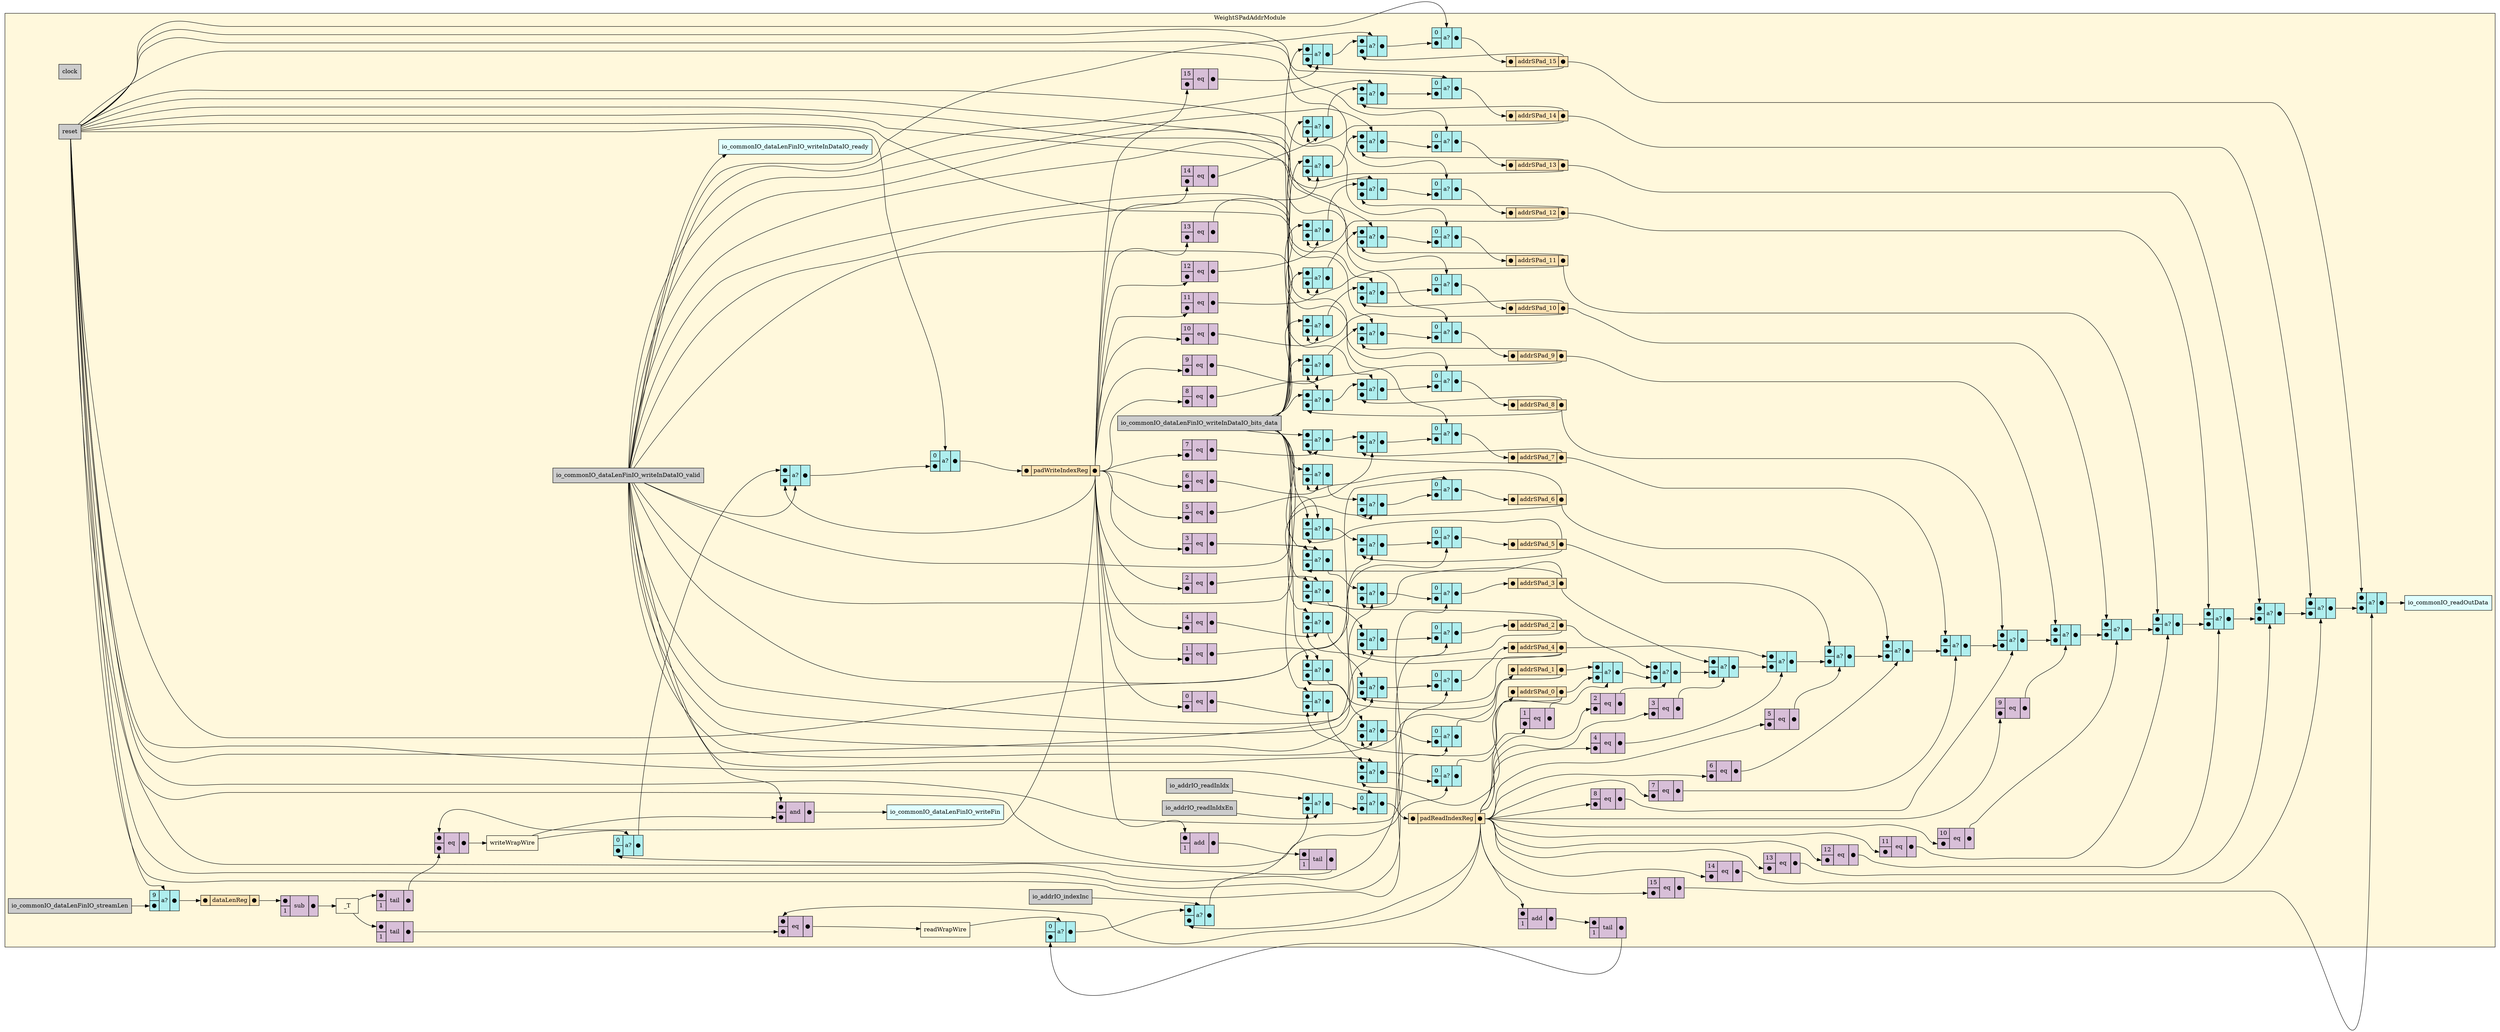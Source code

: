 digraph WeightSPadAddrModule {
stylesheet = "styles.css"
rankdir="LR" 

subgraph cluster_WeightSPadAddrModule {
  label="WeightSPadAddrModule"
  URL=""
  bgcolor="#FFF8DC"
  cluster_WeightSPadAddrModule_clock [shape = "rectangle" style="filled" fillcolor="#CCCCCC" label="clock" rank="0"]
     
cluster_WeightSPadAddrModule_reset [shape = "rectangle" style="filled" fillcolor="#CCCCCC" label="reset" rank="0"]
     
cluster_WeightSPadAddrModule_io_commonIO_dataLenFinIO_writeInDataIO_valid [shape = "rectangle" style="filled" fillcolor="#CCCCCC" label="io_commonIO_dataLenFinIO_writeInDataIO_valid" rank="0"]
     
cluster_WeightSPadAddrModule_io_commonIO_dataLenFinIO_writeInDataIO_bits_data [shape = "rectangle" style="filled" fillcolor="#CCCCCC" label="io_commonIO_dataLenFinIO_writeInDataIO_bits_data" rank="0"]
     
cluster_WeightSPadAddrModule_io_commonIO_dataLenFinIO_streamLen [shape = "rectangle" style="filled" fillcolor="#CCCCCC" label="io_commonIO_dataLenFinIO_streamLen" rank="0"]
     
cluster_WeightSPadAddrModule_io_addrIO_readInIdx [shape = "rectangle" style="filled" fillcolor="#CCCCCC" label="io_addrIO_readInIdx" rank="0"]
     
cluster_WeightSPadAddrModule_io_addrIO_indexInc [shape = "rectangle" style="filled" fillcolor="#CCCCCC" label="io_addrIO_indexInc" rank="0"]
     
cluster_WeightSPadAddrModule_io_addrIO_readInIdxEn [shape = "rectangle" style="filled" fillcolor="#CCCCCC" label="io_addrIO_readInIdxEn" rank="0"]
     
cluster_WeightSPadAddrModule_io_commonIO_readOutData [shape = "rectangle" style="filled" fillcolor="#E0FFFF" label="io_commonIO_readOutData" rank="1000"]
     
cluster_WeightSPadAddrModule_io_commonIO_dataLenFinIO_writeInDataIO_ready [shape = "rectangle" style="filled" fillcolor="#E0FFFF" label="io_commonIO_dataLenFinIO_writeInDataIO_ready" rank="1000"]
     
cluster_WeightSPadAddrModule_io_commonIO_dataLenFinIO_writeFin [shape = "rectangle" style="filled" fillcolor="#E0FFFF" label="io_commonIO_dataLenFinIO_writeFin" rank="1000"]
     
struct_cluster_WeightSPadAddrModule_dataLenReg [shape="plaintext" label=<
<TABLE BORDER="0" CELLBORDER="1" CELLSPACING="0" CELLPADDING="4" BGCOLOR="#FFE4B5">
  <TR>
    <TD PORT="in">&#x25cf;</TD>
    <TD>dataLenReg</TD>
    <TD PORT="out">&#x25cf;</TD>
  </TR>
</TABLE>>];
struct_cluster_WeightSPadAddrModule_padWriteIndexReg [shape="plaintext" label=<
<TABLE BORDER="0" CELLBORDER="1" CELLSPACING="0" CELLPADDING="4" BGCOLOR="#FFE4B5">
  <TR>
    <TD PORT="in">&#x25cf;</TD>
    <TD>padWriteIndexReg</TD>
    <TD PORT="out">&#x25cf;</TD>
  </TR>
</TABLE>>];
struct_cluster_WeightSPadAddrModule_padReadIndexReg [shape="plaintext" label=<
<TABLE BORDER="0" CELLBORDER="1" CELLSPACING="0" CELLPADDING="4" BGCOLOR="#FFE4B5">
  <TR>
    <TD PORT="in">&#x25cf;</TD>
    <TD>padReadIndexReg</TD>
    <TD PORT="out">&#x25cf;</TD>
  </TR>
</TABLE>>];
cluster_WeightSPadAddrModule__T [label = "_T" shape="rectangle"]; 

op_sub_678 [shape = "plaintext" label=<
<TABLE BORDER="0" CELLBORDER="1" CELLSPACING="0" CELLPADDING="4" BGCOLOR="#D8BFD8">
  <TR>
    <TD PORT="in1">&#x25cf;</TD>
    <TD ROWSPAN="2" > sub </TD>
    <TD ROWSPAN="2" PORT="out">&#x25cf;</TD>
  </TR>
  <TR>
    <TD PORT="in2">1</TD>
  </TR>
</TABLE>>];
       
cluster_WeightSPadAddrModule_writeWrapWire [label = "writeWrapWire" shape="rectangle"]; 

op_eq_679 [shape = "plaintext" label=<
<TABLE BORDER="0" CELLBORDER="1" CELLSPACING="0" CELLPADDING="4" BGCOLOR="#D8BFD8">
  <TR>
    <TD PORT="in1">&#x25cf;</TD>
    <TD ROWSPAN="2" > eq </TD>
    <TD ROWSPAN="2" PORT="out">&#x25cf;</TD>
  </TR>
  <TR>
    <TD PORT="in2">&#x25cf;</TD>
  </TR>
</TABLE>>];
       

op_tail_680 [shape = "plaintext" label=<
<TABLE BORDER="0" CELLBORDER="1" CELLSPACING="0" CELLPADDING="4" BGCOLOR="#D8BFD8">
  <TR>
    <TD PORT="in1">&#x25cf;</TD>
    <TD ROWSPAN="2" > tail </TD>
    <TD ROWSPAN="2" PORT="out">&#x25cf;</TD>
  </TR>
  <TR>
    <TD>1</TD>
  </TR>
</TABLE>>];
       
cluster_WeightSPadAddrModule_readWrapWire [label = "readWrapWire" shape="rectangle"]; 

op_eq_681 [shape = "plaintext" label=<
<TABLE BORDER="0" CELLBORDER="1" CELLSPACING="0" CELLPADDING="4" BGCOLOR="#D8BFD8">
  <TR>
    <TD PORT="in1">&#x25cf;</TD>
    <TD ROWSPAN="2" > eq </TD>
    <TD ROWSPAN="2" PORT="out">&#x25cf;</TD>
  </TR>
  <TR>
    <TD PORT="in2">&#x25cf;</TD>
  </TR>
</TABLE>>];
       

op_tail_682 [shape = "plaintext" label=<
<TABLE BORDER="0" CELLBORDER="1" CELLSPACING="0" CELLPADDING="4" BGCOLOR="#D8BFD8">
  <TR>
    <TD PORT="in1">&#x25cf;</TD>
    <TD ROWSPAN="2" > tail </TD>
    <TD ROWSPAN="2" PORT="out">&#x25cf;</TD>
  </TR>
  <TR>
    <TD>1</TD>
  </TR>
</TABLE>>];
       
struct_cluster_WeightSPadAddrModule_addrSPad_0 [shape="plaintext" label=<
<TABLE BORDER="0" CELLBORDER="1" CELLSPACING="0" CELLPADDING="4" BGCOLOR="#FFE4B5">
  <TR>
    <TD PORT="in">&#x25cf;</TD>
    <TD>addrSPad_0</TD>
    <TD PORT="out">&#x25cf;</TD>
  </TR>
</TABLE>>];
struct_cluster_WeightSPadAddrModule_addrSPad_1 [shape="plaintext" label=<
<TABLE BORDER="0" CELLBORDER="1" CELLSPACING="0" CELLPADDING="4" BGCOLOR="#FFE4B5">
  <TR>
    <TD PORT="in">&#x25cf;</TD>
    <TD>addrSPad_1</TD>
    <TD PORT="out">&#x25cf;</TD>
  </TR>
</TABLE>>];
struct_cluster_WeightSPadAddrModule_addrSPad_2 [shape="plaintext" label=<
<TABLE BORDER="0" CELLBORDER="1" CELLSPACING="0" CELLPADDING="4" BGCOLOR="#FFE4B5">
  <TR>
    <TD PORT="in">&#x25cf;</TD>
    <TD>addrSPad_2</TD>
    <TD PORT="out">&#x25cf;</TD>
  </TR>
</TABLE>>];
struct_cluster_WeightSPadAddrModule_addrSPad_3 [shape="plaintext" label=<
<TABLE BORDER="0" CELLBORDER="1" CELLSPACING="0" CELLPADDING="4" BGCOLOR="#FFE4B5">
  <TR>
    <TD PORT="in">&#x25cf;</TD>
    <TD>addrSPad_3</TD>
    <TD PORT="out">&#x25cf;</TD>
  </TR>
</TABLE>>];
struct_cluster_WeightSPadAddrModule_addrSPad_4 [shape="plaintext" label=<
<TABLE BORDER="0" CELLBORDER="1" CELLSPACING="0" CELLPADDING="4" BGCOLOR="#FFE4B5">
  <TR>
    <TD PORT="in">&#x25cf;</TD>
    <TD>addrSPad_4</TD>
    <TD PORT="out">&#x25cf;</TD>
  </TR>
</TABLE>>];
struct_cluster_WeightSPadAddrModule_addrSPad_5 [shape="plaintext" label=<
<TABLE BORDER="0" CELLBORDER="1" CELLSPACING="0" CELLPADDING="4" BGCOLOR="#FFE4B5">
  <TR>
    <TD PORT="in">&#x25cf;</TD>
    <TD>addrSPad_5</TD>
    <TD PORT="out">&#x25cf;</TD>
  </TR>
</TABLE>>];
struct_cluster_WeightSPadAddrModule_addrSPad_6 [shape="plaintext" label=<
<TABLE BORDER="0" CELLBORDER="1" CELLSPACING="0" CELLPADDING="4" BGCOLOR="#FFE4B5">
  <TR>
    <TD PORT="in">&#x25cf;</TD>
    <TD>addrSPad_6</TD>
    <TD PORT="out">&#x25cf;</TD>
  </TR>
</TABLE>>];
struct_cluster_WeightSPadAddrModule_addrSPad_7 [shape="plaintext" label=<
<TABLE BORDER="0" CELLBORDER="1" CELLSPACING="0" CELLPADDING="4" BGCOLOR="#FFE4B5">
  <TR>
    <TD PORT="in">&#x25cf;</TD>
    <TD>addrSPad_7</TD>
    <TD PORT="out">&#x25cf;</TD>
  </TR>
</TABLE>>];
struct_cluster_WeightSPadAddrModule_addrSPad_8 [shape="plaintext" label=<
<TABLE BORDER="0" CELLBORDER="1" CELLSPACING="0" CELLPADDING="4" BGCOLOR="#FFE4B5">
  <TR>
    <TD PORT="in">&#x25cf;</TD>
    <TD>addrSPad_8</TD>
    <TD PORT="out">&#x25cf;</TD>
  </TR>
</TABLE>>];
struct_cluster_WeightSPadAddrModule_addrSPad_9 [shape="plaintext" label=<
<TABLE BORDER="0" CELLBORDER="1" CELLSPACING="0" CELLPADDING="4" BGCOLOR="#FFE4B5">
  <TR>
    <TD PORT="in">&#x25cf;</TD>
    <TD>addrSPad_9</TD>
    <TD PORT="out">&#x25cf;</TD>
  </TR>
</TABLE>>];
struct_cluster_WeightSPadAddrModule_addrSPad_10 [shape="plaintext" label=<
<TABLE BORDER="0" CELLBORDER="1" CELLSPACING="0" CELLPADDING="4" BGCOLOR="#FFE4B5">
  <TR>
    <TD PORT="in">&#x25cf;</TD>
    <TD>addrSPad_10</TD>
    <TD PORT="out">&#x25cf;</TD>
  </TR>
</TABLE>>];
struct_cluster_WeightSPadAddrModule_addrSPad_11 [shape="plaintext" label=<
<TABLE BORDER="0" CELLBORDER="1" CELLSPACING="0" CELLPADDING="4" BGCOLOR="#FFE4B5">
  <TR>
    <TD PORT="in">&#x25cf;</TD>
    <TD>addrSPad_11</TD>
    <TD PORT="out">&#x25cf;</TD>
  </TR>
</TABLE>>];
struct_cluster_WeightSPadAddrModule_addrSPad_12 [shape="plaintext" label=<
<TABLE BORDER="0" CELLBORDER="1" CELLSPACING="0" CELLPADDING="4" BGCOLOR="#FFE4B5">
  <TR>
    <TD PORT="in">&#x25cf;</TD>
    <TD>addrSPad_12</TD>
    <TD PORT="out">&#x25cf;</TD>
  </TR>
</TABLE>>];
struct_cluster_WeightSPadAddrModule_addrSPad_13 [shape="plaintext" label=<
<TABLE BORDER="0" CELLBORDER="1" CELLSPACING="0" CELLPADDING="4" BGCOLOR="#FFE4B5">
  <TR>
    <TD PORT="in">&#x25cf;</TD>
    <TD>addrSPad_13</TD>
    <TD PORT="out">&#x25cf;</TD>
  </TR>
</TABLE>>];
struct_cluster_WeightSPadAddrModule_addrSPad_14 [shape="plaintext" label=<
<TABLE BORDER="0" CELLBORDER="1" CELLSPACING="0" CELLPADDING="4" BGCOLOR="#FFE4B5">
  <TR>
    <TD PORT="in">&#x25cf;</TD>
    <TD>addrSPad_14</TD>
    <TD PORT="out">&#x25cf;</TD>
  </TR>
</TABLE>>];
struct_cluster_WeightSPadAddrModule_addrSPad_15 [shape="plaintext" label=<
<TABLE BORDER="0" CELLBORDER="1" CELLSPACING="0" CELLPADDING="4" BGCOLOR="#FFE4B5">
  <TR>
    <TD PORT="in">&#x25cf;</TD>
    <TD>addrSPad_15</TD>
    <TD PORT="out">&#x25cf;</TD>
  </TR>
</TABLE>>];

mux_270034192 [shape = "plaintext" label=<
<TABLE BORDER="0" CELLBORDER="1" CELLSPACING="0" CELLPADDING="4" BGCOLOR="#AFEEEE">
  <TR>
    <TD PORT="in1">&#x25cf;</TD>
    <TD ROWSPAN="2" PORT="select">a?</TD>
    <TD ROWSPAN="2" PORT="out">&#x25cf;</TD>
  </TR>
  <TR>
    <TD PORT="in2">&#x25cf;</TD>
  </TR>
</TABLE>>];
       

op_eq_683 [shape = "plaintext" label=<
<TABLE BORDER="0" CELLBORDER="1" CELLSPACING="0" CELLPADDING="4" BGCOLOR="#D8BFD8">
  <TR>
    <TD PORT="in1">15</TD>
    <TD ROWSPAN="2" > eq </TD>
    <TD ROWSPAN="2" PORT="out">&#x25cf;</TD>
  </TR>
  <TR>
    <TD PORT="in2">&#x25cf;</TD>
  </TR>
</TABLE>>];
       

mux_622562366 [shape = "plaintext" label=<
<TABLE BORDER="0" CELLBORDER="1" CELLSPACING="0" CELLPADDING="4" BGCOLOR="#AFEEEE">
  <TR>
    <TD PORT="in1">&#x25cf;</TD>
    <TD ROWSPAN="2" PORT="select">a?</TD>
    <TD ROWSPAN="2" PORT="out">&#x25cf;</TD>
  </TR>
  <TR>
    <TD PORT="in2">&#x25cf;</TD>
  </TR>
</TABLE>>];
       

op_eq_684 [shape = "plaintext" label=<
<TABLE BORDER="0" CELLBORDER="1" CELLSPACING="0" CELLPADDING="4" BGCOLOR="#D8BFD8">
  <TR>
    <TD PORT="in1">14</TD>
    <TD ROWSPAN="2" > eq </TD>
    <TD ROWSPAN="2" PORT="out">&#x25cf;</TD>
  </TR>
  <TR>
    <TD PORT="in2">&#x25cf;</TD>
  </TR>
</TABLE>>];
       

mux_696441428 [shape = "plaintext" label=<
<TABLE BORDER="0" CELLBORDER="1" CELLSPACING="0" CELLPADDING="4" BGCOLOR="#AFEEEE">
  <TR>
    <TD PORT="in1">&#x25cf;</TD>
    <TD ROWSPAN="2" PORT="select">a?</TD>
    <TD ROWSPAN="2" PORT="out">&#x25cf;</TD>
  </TR>
  <TR>
    <TD PORT="in2">&#x25cf;</TD>
  </TR>
</TABLE>>];
       

op_eq_685 [shape = "plaintext" label=<
<TABLE BORDER="0" CELLBORDER="1" CELLSPACING="0" CELLPADDING="4" BGCOLOR="#D8BFD8">
  <TR>
    <TD PORT="in1">13</TD>
    <TD ROWSPAN="2" > eq </TD>
    <TD ROWSPAN="2" PORT="out">&#x25cf;</TD>
  </TR>
  <TR>
    <TD PORT="in2">&#x25cf;</TD>
  </TR>
</TABLE>>];
       

mux_296066433 [shape = "plaintext" label=<
<TABLE BORDER="0" CELLBORDER="1" CELLSPACING="0" CELLPADDING="4" BGCOLOR="#AFEEEE">
  <TR>
    <TD PORT="in1">&#x25cf;</TD>
    <TD ROWSPAN="2" PORT="select">a?</TD>
    <TD ROWSPAN="2" PORT="out">&#x25cf;</TD>
  </TR>
  <TR>
    <TD PORT="in2">&#x25cf;</TD>
  </TR>
</TABLE>>];
       

op_eq_686 [shape = "plaintext" label=<
<TABLE BORDER="0" CELLBORDER="1" CELLSPACING="0" CELLPADDING="4" BGCOLOR="#D8BFD8">
  <TR>
    <TD PORT="in1">12</TD>
    <TD ROWSPAN="2" > eq </TD>
    <TD ROWSPAN="2" PORT="out">&#x25cf;</TD>
  </TR>
  <TR>
    <TD PORT="in2">&#x25cf;</TD>
  </TR>
</TABLE>>];
       

mux_1105524706 [shape = "plaintext" label=<
<TABLE BORDER="0" CELLBORDER="1" CELLSPACING="0" CELLPADDING="4" BGCOLOR="#AFEEEE">
  <TR>
    <TD PORT="in1">&#x25cf;</TD>
    <TD ROWSPAN="2" PORT="select">a?</TD>
    <TD ROWSPAN="2" PORT="out">&#x25cf;</TD>
  </TR>
  <TR>
    <TD PORT="in2">&#x25cf;</TD>
  </TR>
</TABLE>>];
       

op_eq_687 [shape = "plaintext" label=<
<TABLE BORDER="0" CELLBORDER="1" CELLSPACING="0" CELLPADDING="4" BGCOLOR="#D8BFD8">
  <TR>
    <TD PORT="in1">11</TD>
    <TD ROWSPAN="2" > eq </TD>
    <TD ROWSPAN="2" PORT="out">&#x25cf;</TD>
  </TR>
  <TR>
    <TD PORT="in2">&#x25cf;</TD>
  </TR>
</TABLE>>];
       

mux_18928936 [shape = "plaintext" label=<
<TABLE BORDER="0" CELLBORDER="1" CELLSPACING="0" CELLPADDING="4" BGCOLOR="#AFEEEE">
  <TR>
    <TD PORT="in1">&#x25cf;</TD>
    <TD ROWSPAN="2" PORT="select">a?</TD>
    <TD ROWSPAN="2" PORT="out">&#x25cf;</TD>
  </TR>
  <TR>
    <TD PORT="in2">&#x25cf;</TD>
  </TR>
</TABLE>>];
       

op_eq_688 [shape = "plaintext" label=<
<TABLE BORDER="0" CELLBORDER="1" CELLSPACING="0" CELLPADDING="4" BGCOLOR="#D8BFD8">
  <TR>
    <TD PORT="in1">10</TD>
    <TD ROWSPAN="2" > eq </TD>
    <TD ROWSPAN="2" PORT="out">&#x25cf;</TD>
  </TR>
  <TR>
    <TD PORT="in2">&#x25cf;</TD>
  </TR>
</TABLE>>];
       

mux_178462494 [shape = "plaintext" label=<
<TABLE BORDER="0" CELLBORDER="1" CELLSPACING="0" CELLPADDING="4" BGCOLOR="#AFEEEE">
  <TR>
    <TD PORT="in1">&#x25cf;</TD>
    <TD ROWSPAN="2" PORT="select">a?</TD>
    <TD ROWSPAN="2" PORT="out">&#x25cf;</TD>
  </TR>
  <TR>
    <TD PORT="in2">&#x25cf;</TD>
  </TR>
</TABLE>>];
       

op_eq_689 [shape = "plaintext" label=<
<TABLE BORDER="0" CELLBORDER="1" CELLSPACING="0" CELLPADDING="4" BGCOLOR="#D8BFD8">
  <TR>
    <TD PORT="in1">9</TD>
    <TD ROWSPAN="2" > eq </TD>
    <TD ROWSPAN="2" PORT="out">&#x25cf;</TD>
  </TR>
  <TR>
    <TD PORT="in2">&#x25cf;</TD>
  </TR>
</TABLE>>];
       

mux_899469211 [shape = "plaintext" label=<
<TABLE BORDER="0" CELLBORDER="1" CELLSPACING="0" CELLPADDING="4" BGCOLOR="#AFEEEE">
  <TR>
    <TD PORT="in1">&#x25cf;</TD>
    <TD ROWSPAN="2" PORT="select">a?</TD>
    <TD ROWSPAN="2" PORT="out">&#x25cf;</TD>
  </TR>
  <TR>
    <TD PORT="in2">&#x25cf;</TD>
  </TR>
</TABLE>>];
       

op_eq_690 [shape = "plaintext" label=<
<TABLE BORDER="0" CELLBORDER="1" CELLSPACING="0" CELLPADDING="4" BGCOLOR="#D8BFD8">
  <TR>
    <TD PORT="in1">8</TD>
    <TD ROWSPAN="2" > eq </TD>
    <TD ROWSPAN="2" PORT="out">&#x25cf;</TD>
  </TR>
  <TR>
    <TD PORT="in2">&#x25cf;</TD>
  </TR>
</TABLE>>];
       

mux_467035215 [shape = "plaintext" label=<
<TABLE BORDER="0" CELLBORDER="1" CELLSPACING="0" CELLPADDING="4" BGCOLOR="#AFEEEE">
  <TR>
    <TD PORT="in1">&#x25cf;</TD>
    <TD ROWSPAN="2" PORT="select">a?</TD>
    <TD ROWSPAN="2" PORT="out">&#x25cf;</TD>
  </TR>
  <TR>
    <TD PORT="in2">&#x25cf;</TD>
  </TR>
</TABLE>>];
       

op_eq_691 [shape = "plaintext" label=<
<TABLE BORDER="0" CELLBORDER="1" CELLSPACING="0" CELLPADDING="4" BGCOLOR="#D8BFD8">
  <TR>
    <TD PORT="in1">7</TD>
    <TD ROWSPAN="2" > eq </TD>
    <TD ROWSPAN="2" PORT="out">&#x25cf;</TD>
  </TR>
  <TR>
    <TD PORT="in2">&#x25cf;</TD>
  </TR>
</TABLE>>];
       

mux_1317129073 [shape = "plaintext" label=<
<TABLE BORDER="0" CELLBORDER="1" CELLSPACING="0" CELLPADDING="4" BGCOLOR="#AFEEEE">
  <TR>
    <TD PORT="in1">&#x25cf;</TD>
    <TD ROWSPAN="2" PORT="select">a?</TD>
    <TD ROWSPAN="2" PORT="out">&#x25cf;</TD>
  </TR>
  <TR>
    <TD PORT="in2">&#x25cf;</TD>
  </TR>
</TABLE>>];
       

op_eq_692 [shape = "plaintext" label=<
<TABLE BORDER="0" CELLBORDER="1" CELLSPACING="0" CELLPADDING="4" BGCOLOR="#D8BFD8">
  <TR>
    <TD PORT="in1">6</TD>
    <TD ROWSPAN="2" > eq </TD>
    <TD ROWSPAN="2" PORT="out">&#x25cf;</TD>
  </TR>
  <TR>
    <TD PORT="in2">&#x25cf;</TD>
  </TR>
</TABLE>>];
       

mux_1066761247 [shape = "plaintext" label=<
<TABLE BORDER="0" CELLBORDER="1" CELLSPACING="0" CELLPADDING="4" BGCOLOR="#AFEEEE">
  <TR>
    <TD PORT="in1">&#x25cf;</TD>
    <TD ROWSPAN="2" PORT="select">a?</TD>
    <TD ROWSPAN="2" PORT="out">&#x25cf;</TD>
  </TR>
  <TR>
    <TD PORT="in2">&#x25cf;</TD>
  </TR>
</TABLE>>];
       

op_eq_693 [shape = "plaintext" label=<
<TABLE BORDER="0" CELLBORDER="1" CELLSPACING="0" CELLPADDING="4" BGCOLOR="#D8BFD8">
  <TR>
    <TD PORT="in1">5</TD>
    <TD ROWSPAN="2" > eq </TD>
    <TD ROWSPAN="2" PORT="out">&#x25cf;</TD>
  </TR>
  <TR>
    <TD PORT="in2">&#x25cf;</TD>
  </TR>
</TABLE>>];
       

mux_332431753 [shape = "plaintext" label=<
<TABLE BORDER="0" CELLBORDER="1" CELLSPACING="0" CELLPADDING="4" BGCOLOR="#AFEEEE">
  <TR>
    <TD PORT="in1">&#x25cf;</TD>
    <TD ROWSPAN="2" PORT="select">a?</TD>
    <TD ROWSPAN="2" PORT="out">&#x25cf;</TD>
  </TR>
  <TR>
    <TD PORT="in2">&#x25cf;</TD>
  </TR>
</TABLE>>];
       

op_eq_694 [shape = "plaintext" label=<
<TABLE BORDER="0" CELLBORDER="1" CELLSPACING="0" CELLPADDING="4" BGCOLOR="#D8BFD8">
  <TR>
    <TD PORT="in1">4</TD>
    <TD ROWSPAN="2" > eq </TD>
    <TD ROWSPAN="2" PORT="out">&#x25cf;</TD>
  </TR>
  <TR>
    <TD PORT="in2">&#x25cf;</TD>
  </TR>
</TABLE>>];
       

mux_303399605 [shape = "plaintext" label=<
<TABLE BORDER="0" CELLBORDER="1" CELLSPACING="0" CELLPADDING="4" BGCOLOR="#AFEEEE">
  <TR>
    <TD PORT="in1">&#x25cf;</TD>
    <TD ROWSPAN="2" PORT="select">a?</TD>
    <TD ROWSPAN="2" PORT="out">&#x25cf;</TD>
  </TR>
  <TR>
    <TD PORT="in2">&#x25cf;</TD>
  </TR>
</TABLE>>];
       

op_eq_695 [shape = "plaintext" label=<
<TABLE BORDER="0" CELLBORDER="1" CELLSPACING="0" CELLPADDING="4" BGCOLOR="#D8BFD8">
  <TR>
    <TD PORT="in1">3</TD>
    <TD ROWSPAN="2" > eq </TD>
    <TD ROWSPAN="2" PORT="out">&#x25cf;</TD>
  </TR>
  <TR>
    <TD PORT="in2">&#x25cf;</TD>
  </TR>
</TABLE>>];
       

mux_778811245 [shape = "plaintext" label=<
<TABLE BORDER="0" CELLBORDER="1" CELLSPACING="0" CELLPADDING="4" BGCOLOR="#AFEEEE">
  <TR>
    <TD PORT="in1">&#x25cf;</TD>
    <TD ROWSPAN="2" PORT="select">a?</TD>
    <TD ROWSPAN="2" PORT="out">&#x25cf;</TD>
  </TR>
  <TR>
    <TD PORT="in2">&#x25cf;</TD>
  </TR>
</TABLE>>];
       

op_eq_696 [shape = "plaintext" label=<
<TABLE BORDER="0" CELLBORDER="1" CELLSPACING="0" CELLPADDING="4" BGCOLOR="#D8BFD8">
  <TR>
    <TD PORT="in1">2</TD>
    <TD ROWSPAN="2" > eq </TD>
    <TD ROWSPAN="2" PORT="out">&#x25cf;</TD>
  </TR>
  <TR>
    <TD PORT="in2">&#x25cf;</TD>
  </TR>
</TABLE>>];
       

mux_712262290 [shape = "plaintext" label=<
<TABLE BORDER="0" CELLBORDER="1" CELLSPACING="0" CELLPADDING="4" BGCOLOR="#AFEEEE">
  <TR>
    <TD PORT="in1">&#x25cf;</TD>
    <TD ROWSPAN="2" PORT="select">a?</TD>
    <TD ROWSPAN="2" PORT="out">&#x25cf;</TD>
  </TR>
  <TR>
    <TD PORT="in2">&#x25cf;</TD>
  </TR>
</TABLE>>];
       

op_eq_697 [shape = "plaintext" label=<
<TABLE BORDER="0" CELLBORDER="1" CELLSPACING="0" CELLPADDING="4" BGCOLOR="#D8BFD8">
  <TR>
    <TD PORT="in1">1</TD>
    <TD ROWSPAN="2" > eq </TD>
    <TD ROWSPAN="2" PORT="out">&#x25cf;</TD>
  </TR>
  <TR>
    <TD PORT="in2">&#x25cf;</TD>
  </TR>
</TABLE>>];
       

op_and_698 [shape = "plaintext" label=<
<TABLE BORDER="0" CELLBORDER="1" CELLSPACING="0" CELLPADDING="4" BGCOLOR="#D8BFD8">
  <TR>
    <TD PORT="in1">&#x25cf;</TD>
    <TD ROWSPAN="2" > and </TD>
    <TD ROWSPAN="2" PORT="out">&#x25cf;</TD>
  </TR>
  <TR>
    <TD PORT="in2">&#x25cf;</TD>
  </TR>
</TABLE>>];
       

mux_1917568076 [shape = "plaintext" label=<
<TABLE BORDER="0" CELLBORDER="1" CELLSPACING="0" CELLPADDING="4" BGCOLOR="#AFEEEE">
  <TR>
    <TD PORT="in1">9</TD>
    <TD ROWSPAN="2" PORT="select">a?</TD>
    <TD ROWSPAN="2" PORT="out">&#x25cf;</TD>
  </TR>
  <TR>
    <TD PORT="in2">&#x25cf;</TD>
  </TR>
</TABLE>>];
       

mux_1655311714 [shape = "plaintext" label=<
<TABLE BORDER="0" CELLBORDER="1" CELLSPACING="0" CELLPADDING="4" BGCOLOR="#AFEEEE">
  <TR>
    <TD PORT="in1">0</TD>
    <TD ROWSPAN="2" PORT="select">a?</TD>
    <TD ROWSPAN="2" PORT="out">&#x25cf;</TD>
  </TR>
  <TR>
    <TD PORT="in2">&#x25cf;</TD>
  </TR>
</TABLE>>];
       

mux_2006009045 [shape = "plaintext" label=<
<TABLE BORDER="0" CELLBORDER="1" CELLSPACING="0" CELLPADDING="4" BGCOLOR="#AFEEEE">
  <TR>
    <TD PORT="in1">&#x25cf;</TD>
    <TD ROWSPAN="2" PORT="select">a?</TD>
    <TD ROWSPAN="2" PORT="out">&#x25cf;</TD>
  </TR>
  <TR>
    <TD PORT="in2">&#x25cf;</TD>
  </TR>
</TABLE>>];
       

mux_1200765837 [shape = "plaintext" label=<
<TABLE BORDER="0" CELLBORDER="1" CELLSPACING="0" CELLPADDING="4" BGCOLOR="#AFEEEE">
  <TR>
    <TD PORT="in1">0</TD>
    <TD ROWSPAN="2" PORT="select">a?</TD>
    <TD ROWSPAN="2" PORT="out">&#x25cf;</TD>
  </TR>
  <TR>
    <TD PORT="in2">&#x25cf;</TD>
  </TR>
</TABLE>>];
       

op_tail_699 [shape = "plaintext" label=<
<TABLE BORDER="0" CELLBORDER="1" CELLSPACING="0" CELLPADDING="4" BGCOLOR="#D8BFD8">
  <TR>
    <TD PORT="in1">&#x25cf;</TD>
    <TD ROWSPAN="2" > tail </TD>
    <TD ROWSPAN="2" PORT="out">&#x25cf;</TD>
  </TR>
  <TR>
    <TD>1</TD>
  </TR>
</TABLE>>];
       

op_add_700 [shape = "plaintext" label=<
<TABLE BORDER="0" CELLBORDER="1" CELLSPACING="0" CELLPADDING="4" BGCOLOR="#D8BFD8">
  <TR>
    <TD PORT="in1">&#x25cf;</TD>
    <TD ROWSPAN="2" > add </TD>
    <TD ROWSPAN="2" PORT="out">&#x25cf;</TD>
  </TR>
  <TR>
    <TD PORT="in2">1</TD>
  </TR>
</TABLE>>];
       

mux_1106823230 [shape = "plaintext" label=<
<TABLE BORDER="0" CELLBORDER="1" CELLSPACING="0" CELLPADDING="4" BGCOLOR="#AFEEEE">
  <TR>
    <TD PORT="in1">0</TD>
    <TD ROWSPAN="2" PORT="select">a?</TD>
    <TD ROWSPAN="2" PORT="out">&#x25cf;</TD>
  </TR>
  <TR>
    <TD PORT="in2">&#x25cf;</TD>
  </TR>
</TABLE>>];
       

mux_233680679 [shape = "plaintext" label=<
<TABLE BORDER="0" CELLBORDER="1" CELLSPACING="0" CELLPADDING="4" BGCOLOR="#AFEEEE">
  <TR>
    <TD PORT="in1">&#x25cf;</TD>
    <TD ROWSPAN="2" PORT="select">a?</TD>
    <TD ROWSPAN="2" PORT="out">&#x25cf;</TD>
  </TR>
  <TR>
    <TD PORT="in2">&#x25cf;</TD>
  </TR>
</TABLE>>];
       

mux_1453398523 [shape = "plaintext" label=<
<TABLE BORDER="0" CELLBORDER="1" CELLSPACING="0" CELLPADDING="4" BGCOLOR="#AFEEEE">
  <TR>
    <TD PORT="in1">&#x25cf;</TD>
    <TD ROWSPAN="2" PORT="select">a?</TD>
    <TD ROWSPAN="2" PORT="out">&#x25cf;</TD>
  </TR>
  <TR>
    <TD PORT="in2">&#x25cf;</TD>
  </TR>
</TABLE>>];
       

mux_1879217376 [shape = "plaintext" label=<
<TABLE BORDER="0" CELLBORDER="1" CELLSPACING="0" CELLPADDING="4" BGCOLOR="#AFEEEE">
  <TR>
    <TD PORT="in1">0</TD>
    <TD ROWSPAN="2" PORT="select">a?</TD>
    <TD ROWSPAN="2" PORT="out">&#x25cf;</TD>
  </TR>
  <TR>
    <TD PORT="in2">&#x25cf;</TD>
  </TR>
</TABLE>>];
       

op_tail_701 [shape = "plaintext" label=<
<TABLE BORDER="0" CELLBORDER="1" CELLSPACING="0" CELLPADDING="4" BGCOLOR="#D8BFD8">
  <TR>
    <TD PORT="in1">&#x25cf;</TD>
    <TD ROWSPAN="2" > tail </TD>
    <TD ROWSPAN="2" PORT="out">&#x25cf;</TD>
  </TR>
  <TR>
    <TD>1</TD>
  </TR>
</TABLE>>];
       

op_add_702 [shape = "plaintext" label=<
<TABLE BORDER="0" CELLBORDER="1" CELLSPACING="0" CELLPADDING="4" BGCOLOR="#D8BFD8">
  <TR>
    <TD PORT="in1">&#x25cf;</TD>
    <TD ROWSPAN="2" > add </TD>
    <TD ROWSPAN="2" PORT="out">&#x25cf;</TD>
  </TR>
  <TR>
    <TD PORT="in2">1</TD>
  </TR>
</TABLE>>];
       

mux_1651738376 [shape = "plaintext" label=<
<TABLE BORDER="0" CELLBORDER="1" CELLSPACING="0" CELLPADDING="4" BGCOLOR="#AFEEEE">
  <TR>
    <TD PORT="in1">0</TD>
    <TD ROWSPAN="2" PORT="select">a?</TD>
    <TD ROWSPAN="2" PORT="out">&#x25cf;</TD>
  </TR>
  <TR>
    <TD PORT="in2">&#x25cf;</TD>
  </TR>
</TABLE>>];
       

mux_1012205317 [shape = "plaintext" label=<
<TABLE BORDER="0" CELLBORDER="1" CELLSPACING="0" CELLPADDING="4" BGCOLOR="#AFEEEE">
  <TR>
    <TD PORT="in1">&#x25cf;</TD>
    <TD ROWSPAN="2" PORT="select">a?</TD>
    <TD ROWSPAN="2" PORT="out">&#x25cf;</TD>
  </TR>
  <TR>
    <TD PORT="in2">&#x25cf;</TD>
  </TR>
</TABLE>>];
       

mux_1926354891 [shape = "plaintext" label=<
<TABLE BORDER="0" CELLBORDER="1" CELLSPACING="0" CELLPADDING="4" BGCOLOR="#AFEEEE">
  <TR>
    <TD PORT="in1">&#x25cf;</TD>
    <TD ROWSPAN="2" PORT="select">a?</TD>
    <TD ROWSPAN="2" PORT="out">&#x25cf;</TD>
  </TR>
  <TR>
    <TD PORT="in2">&#x25cf;</TD>
  </TR>
</TABLE>>];
       

op_eq_703 [shape = "plaintext" label=<
<TABLE BORDER="0" CELLBORDER="1" CELLSPACING="0" CELLPADDING="4" BGCOLOR="#D8BFD8">
  <TR>
    <TD PORT="in1">0</TD>
    <TD ROWSPAN="2" > eq </TD>
    <TD ROWSPAN="2" PORT="out">&#x25cf;</TD>
  </TR>
  <TR>
    <TD PORT="in2">&#x25cf;</TD>
  </TR>
</TABLE>>];
       

mux_386397181 [shape = "plaintext" label=<
<TABLE BORDER="0" CELLBORDER="1" CELLSPACING="0" CELLPADDING="4" BGCOLOR="#AFEEEE">
  <TR>
    <TD PORT="in1">0</TD>
    <TD ROWSPAN="2" PORT="select">a?</TD>
    <TD ROWSPAN="2" PORT="out">&#x25cf;</TD>
  </TR>
  <TR>
    <TD PORT="in2">&#x25cf;</TD>
  </TR>
</TABLE>>];
       

mux_211807690 [shape = "plaintext" label=<
<TABLE BORDER="0" CELLBORDER="1" CELLSPACING="0" CELLPADDING="4" BGCOLOR="#AFEEEE">
  <TR>
    <TD PORT="in1">&#x25cf;</TD>
    <TD ROWSPAN="2" PORT="select">a?</TD>
    <TD ROWSPAN="2" PORT="out">&#x25cf;</TD>
  </TR>
  <TR>
    <TD PORT="in2">&#x25cf;</TD>
  </TR>
</TABLE>>];
       

mux_156654394 [shape = "plaintext" label=<
<TABLE BORDER="0" CELLBORDER="1" CELLSPACING="0" CELLPADDING="4" BGCOLOR="#AFEEEE">
  <TR>
    <TD PORT="in1">&#x25cf;</TD>
    <TD ROWSPAN="2" PORT="select">a?</TD>
    <TD ROWSPAN="2" PORT="out">&#x25cf;</TD>
  </TR>
  <TR>
    <TD PORT="in2">&#x25cf;</TD>
  </TR>
</TABLE>>];
       

op_eq_704 [shape = "plaintext" label=<
<TABLE BORDER="0" CELLBORDER="1" CELLSPACING="0" CELLPADDING="4" BGCOLOR="#D8BFD8">
  <TR>
    <TD PORT="in1">1</TD>
    <TD ROWSPAN="2" > eq </TD>
    <TD ROWSPAN="2" PORT="out">&#x25cf;</TD>
  </TR>
  <TR>
    <TD PORT="in2">&#x25cf;</TD>
  </TR>
</TABLE>>];
       

mux_1660349552 [shape = "plaintext" label=<
<TABLE BORDER="0" CELLBORDER="1" CELLSPACING="0" CELLPADDING="4" BGCOLOR="#AFEEEE">
  <TR>
    <TD PORT="in1">0</TD>
    <TD ROWSPAN="2" PORT="select">a?</TD>
    <TD ROWSPAN="2" PORT="out">&#x25cf;</TD>
  </TR>
  <TR>
    <TD PORT="in2">&#x25cf;</TD>
  </TR>
</TABLE>>];
       

mux_1070005057 [shape = "plaintext" label=<
<TABLE BORDER="0" CELLBORDER="1" CELLSPACING="0" CELLPADDING="4" BGCOLOR="#AFEEEE">
  <TR>
    <TD PORT="in1">&#x25cf;</TD>
    <TD ROWSPAN="2" PORT="select">a?</TD>
    <TD ROWSPAN="2" PORT="out">&#x25cf;</TD>
  </TR>
  <TR>
    <TD PORT="in2">&#x25cf;</TD>
  </TR>
</TABLE>>];
       

mux_432970776 [shape = "plaintext" label=<
<TABLE BORDER="0" CELLBORDER="1" CELLSPACING="0" CELLPADDING="4" BGCOLOR="#AFEEEE">
  <TR>
    <TD PORT="in1">&#x25cf;</TD>
    <TD ROWSPAN="2" PORT="select">a?</TD>
    <TD ROWSPAN="2" PORT="out">&#x25cf;</TD>
  </TR>
  <TR>
    <TD PORT="in2">&#x25cf;</TD>
  </TR>
</TABLE>>];
       

op_eq_705 [shape = "plaintext" label=<
<TABLE BORDER="0" CELLBORDER="1" CELLSPACING="0" CELLPADDING="4" BGCOLOR="#D8BFD8">
  <TR>
    <TD PORT="in1">2</TD>
    <TD ROWSPAN="2" > eq </TD>
    <TD ROWSPAN="2" PORT="out">&#x25cf;</TD>
  </TR>
  <TR>
    <TD PORT="in2">&#x25cf;</TD>
  </TR>
</TABLE>>];
       

mux_17253421 [shape = "plaintext" label=<
<TABLE BORDER="0" CELLBORDER="1" CELLSPACING="0" CELLPADDING="4" BGCOLOR="#AFEEEE">
  <TR>
    <TD PORT="in1">0</TD>
    <TD ROWSPAN="2" PORT="select">a?</TD>
    <TD ROWSPAN="2" PORT="out">&#x25cf;</TD>
  </TR>
  <TR>
    <TD PORT="in2">&#x25cf;</TD>
  </TR>
</TABLE>>];
       

mux_1020810960 [shape = "plaintext" label=<
<TABLE BORDER="0" CELLBORDER="1" CELLSPACING="0" CELLPADDING="4" BGCOLOR="#AFEEEE">
  <TR>
    <TD PORT="in1">&#x25cf;</TD>
    <TD ROWSPAN="2" PORT="select">a?</TD>
    <TD ROWSPAN="2" PORT="out">&#x25cf;</TD>
  </TR>
  <TR>
    <TD PORT="in2">&#x25cf;</TD>
  </TR>
</TABLE>>];
       

mux_2060817946 [shape = "plaintext" label=<
<TABLE BORDER="0" CELLBORDER="1" CELLSPACING="0" CELLPADDING="4" BGCOLOR="#AFEEEE">
  <TR>
    <TD PORT="in1">&#x25cf;</TD>
    <TD ROWSPAN="2" PORT="select">a?</TD>
    <TD ROWSPAN="2" PORT="out">&#x25cf;</TD>
  </TR>
  <TR>
    <TD PORT="in2">&#x25cf;</TD>
  </TR>
</TABLE>>];
       

op_eq_706 [shape = "plaintext" label=<
<TABLE BORDER="0" CELLBORDER="1" CELLSPACING="0" CELLPADDING="4" BGCOLOR="#D8BFD8">
  <TR>
    <TD PORT="in1">3</TD>
    <TD ROWSPAN="2" > eq </TD>
    <TD ROWSPAN="2" PORT="out">&#x25cf;</TD>
  </TR>
  <TR>
    <TD PORT="in2">&#x25cf;</TD>
  </TR>
</TABLE>>];
       

mux_1078249635 [shape = "plaintext" label=<
<TABLE BORDER="0" CELLBORDER="1" CELLSPACING="0" CELLPADDING="4" BGCOLOR="#AFEEEE">
  <TR>
    <TD PORT="in1">0</TD>
    <TD ROWSPAN="2" PORT="select">a?</TD>
    <TD ROWSPAN="2" PORT="out">&#x25cf;</TD>
  </TR>
  <TR>
    <TD PORT="in2">&#x25cf;</TD>
  </TR>
</TABLE>>];
       

mux_905161588 [shape = "plaintext" label=<
<TABLE BORDER="0" CELLBORDER="1" CELLSPACING="0" CELLPADDING="4" BGCOLOR="#AFEEEE">
  <TR>
    <TD PORT="in1">&#x25cf;</TD>
    <TD ROWSPAN="2" PORT="select">a?</TD>
    <TD ROWSPAN="2" PORT="out">&#x25cf;</TD>
  </TR>
  <TR>
    <TD PORT="in2">&#x25cf;</TD>
  </TR>
</TABLE>>];
       

mux_636953948 [shape = "plaintext" label=<
<TABLE BORDER="0" CELLBORDER="1" CELLSPACING="0" CELLPADDING="4" BGCOLOR="#AFEEEE">
  <TR>
    <TD PORT="in1">&#x25cf;</TD>
    <TD ROWSPAN="2" PORT="select">a?</TD>
    <TD ROWSPAN="2" PORT="out">&#x25cf;</TD>
  </TR>
  <TR>
    <TD PORT="in2">&#x25cf;</TD>
  </TR>
</TABLE>>];
       

op_eq_707 [shape = "plaintext" label=<
<TABLE BORDER="0" CELLBORDER="1" CELLSPACING="0" CELLPADDING="4" BGCOLOR="#D8BFD8">
  <TR>
    <TD PORT="in1">4</TD>
    <TD ROWSPAN="2" > eq </TD>
    <TD ROWSPAN="2" PORT="out">&#x25cf;</TD>
  </TR>
  <TR>
    <TD PORT="in2">&#x25cf;</TD>
  </TR>
</TABLE>>];
       

mux_580910796 [shape = "plaintext" label=<
<TABLE BORDER="0" CELLBORDER="1" CELLSPACING="0" CELLPADDING="4" BGCOLOR="#AFEEEE">
  <TR>
    <TD PORT="in1">0</TD>
    <TD ROWSPAN="2" PORT="select">a?</TD>
    <TD ROWSPAN="2" PORT="out">&#x25cf;</TD>
  </TR>
  <TR>
    <TD PORT="in2">&#x25cf;</TD>
  </TR>
</TABLE>>];
       

mux_1624645042 [shape = "plaintext" label=<
<TABLE BORDER="0" CELLBORDER="1" CELLSPACING="0" CELLPADDING="4" BGCOLOR="#AFEEEE">
  <TR>
    <TD PORT="in1">&#x25cf;</TD>
    <TD ROWSPAN="2" PORT="select">a?</TD>
    <TD ROWSPAN="2" PORT="out">&#x25cf;</TD>
  </TR>
  <TR>
    <TD PORT="in2">&#x25cf;</TD>
  </TR>
</TABLE>>];
       

mux_260701211 [shape = "plaintext" label=<
<TABLE BORDER="0" CELLBORDER="1" CELLSPACING="0" CELLPADDING="4" BGCOLOR="#AFEEEE">
  <TR>
    <TD PORT="in1">&#x25cf;</TD>
    <TD ROWSPAN="2" PORT="select">a?</TD>
    <TD ROWSPAN="2" PORT="out">&#x25cf;</TD>
  </TR>
  <TR>
    <TD PORT="in2">&#x25cf;</TD>
  </TR>
</TABLE>>];
       

op_eq_708 [shape = "plaintext" label=<
<TABLE BORDER="0" CELLBORDER="1" CELLSPACING="0" CELLPADDING="4" BGCOLOR="#D8BFD8">
  <TR>
    <TD PORT="in1">5</TD>
    <TD ROWSPAN="2" > eq </TD>
    <TD ROWSPAN="2" PORT="out">&#x25cf;</TD>
  </TR>
  <TR>
    <TD PORT="in2">&#x25cf;</TD>
  </TR>
</TABLE>>];
       

mux_307108001 [shape = "plaintext" label=<
<TABLE BORDER="0" CELLBORDER="1" CELLSPACING="0" CELLPADDING="4" BGCOLOR="#AFEEEE">
  <TR>
    <TD PORT="in1">0</TD>
    <TD ROWSPAN="2" PORT="select">a?</TD>
    <TD ROWSPAN="2" PORT="out">&#x25cf;</TD>
  </TR>
  <TR>
    <TD PORT="in2">&#x25cf;</TD>
  </TR>
</TABLE>>];
       

mux_1058773512 [shape = "plaintext" label=<
<TABLE BORDER="0" CELLBORDER="1" CELLSPACING="0" CELLPADDING="4" BGCOLOR="#AFEEEE">
  <TR>
    <TD PORT="in1">&#x25cf;</TD>
    <TD ROWSPAN="2" PORT="select">a?</TD>
    <TD ROWSPAN="2" PORT="out">&#x25cf;</TD>
  </TR>
  <TR>
    <TD PORT="in2">&#x25cf;</TD>
  </TR>
</TABLE>>];
       

mux_744861343 [shape = "plaintext" label=<
<TABLE BORDER="0" CELLBORDER="1" CELLSPACING="0" CELLPADDING="4" BGCOLOR="#AFEEEE">
  <TR>
    <TD PORT="in1">&#x25cf;</TD>
    <TD ROWSPAN="2" PORT="select">a?</TD>
    <TD ROWSPAN="2" PORT="out">&#x25cf;</TD>
  </TR>
  <TR>
    <TD PORT="in2">&#x25cf;</TD>
  </TR>
</TABLE>>];
       

op_eq_709 [shape = "plaintext" label=<
<TABLE BORDER="0" CELLBORDER="1" CELLSPACING="0" CELLPADDING="4" BGCOLOR="#D8BFD8">
  <TR>
    <TD PORT="in1">6</TD>
    <TD ROWSPAN="2" > eq </TD>
    <TD ROWSPAN="2" PORT="out">&#x25cf;</TD>
  </TR>
  <TR>
    <TD PORT="in2">&#x25cf;</TD>
  </TR>
</TABLE>>];
       

mux_544648265 [shape = "plaintext" label=<
<TABLE BORDER="0" CELLBORDER="1" CELLSPACING="0" CELLPADDING="4" BGCOLOR="#AFEEEE">
  <TR>
    <TD PORT="in1">0</TD>
    <TD ROWSPAN="2" PORT="select">a?</TD>
    <TD ROWSPAN="2" PORT="out">&#x25cf;</TD>
  </TR>
  <TR>
    <TD PORT="in2">&#x25cf;</TD>
  </TR>
</TABLE>>];
       

mux_1862866840 [shape = "plaintext" label=<
<TABLE BORDER="0" CELLBORDER="1" CELLSPACING="0" CELLPADDING="4" BGCOLOR="#AFEEEE">
  <TR>
    <TD PORT="in1">&#x25cf;</TD>
    <TD ROWSPAN="2" PORT="select">a?</TD>
    <TD ROWSPAN="2" PORT="out">&#x25cf;</TD>
  </TR>
  <TR>
    <TD PORT="in2">&#x25cf;</TD>
  </TR>
</TABLE>>];
       

mux_1186250066 [shape = "plaintext" label=<
<TABLE BORDER="0" CELLBORDER="1" CELLSPACING="0" CELLPADDING="4" BGCOLOR="#AFEEEE">
  <TR>
    <TD PORT="in1">&#x25cf;</TD>
    <TD ROWSPAN="2" PORT="select">a?</TD>
    <TD ROWSPAN="2" PORT="out">&#x25cf;</TD>
  </TR>
  <TR>
    <TD PORT="in2">&#x25cf;</TD>
  </TR>
</TABLE>>];
       

op_eq_710 [shape = "plaintext" label=<
<TABLE BORDER="0" CELLBORDER="1" CELLSPACING="0" CELLPADDING="4" BGCOLOR="#D8BFD8">
  <TR>
    <TD PORT="in1">7</TD>
    <TD ROWSPAN="2" > eq </TD>
    <TD ROWSPAN="2" PORT="out">&#x25cf;</TD>
  </TR>
  <TR>
    <TD PORT="in2">&#x25cf;</TD>
  </TR>
</TABLE>>];
       

mux_1417554862 [shape = "plaintext" label=<
<TABLE BORDER="0" CELLBORDER="1" CELLSPACING="0" CELLPADDING="4" BGCOLOR="#AFEEEE">
  <TR>
    <TD PORT="in1">0</TD>
    <TD ROWSPAN="2" PORT="select">a?</TD>
    <TD ROWSPAN="2" PORT="out">&#x25cf;</TD>
  </TR>
  <TR>
    <TD PORT="in2">&#x25cf;</TD>
  </TR>
</TABLE>>];
       

mux_1015709106 [shape = "plaintext" label=<
<TABLE BORDER="0" CELLBORDER="1" CELLSPACING="0" CELLPADDING="4" BGCOLOR="#AFEEEE">
  <TR>
    <TD PORT="in1">&#x25cf;</TD>
    <TD ROWSPAN="2" PORT="select">a?</TD>
    <TD ROWSPAN="2" PORT="out">&#x25cf;</TD>
  </TR>
  <TR>
    <TD PORT="in2">&#x25cf;</TD>
  </TR>
</TABLE>>];
       

mux_490810243 [shape = "plaintext" label=<
<TABLE BORDER="0" CELLBORDER="1" CELLSPACING="0" CELLPADDING="4" BGCOLOR="#AFEEEE">
  <TR>
    <TD PORT="in1">&#x25cf;</TD>
    <TD ROWSPAN="2" PORT="select">a?</TD>
    <TD ROWSPAN="2" PORT="out">&#x25cf;</TD>
  </TR>
  <TR>
    <TD PORT="in2">&#x25cf;</TD>
  </TR>
</TABLE>>];
       

op_eq_711 [shape = "plaintext" label=<
<TABLE BORDER="0" CELLBORDER="1" CELLSPACING="0" CELLPADDING="4" BGCOLOR="#D8BFD8">
  <TR>
    <TD PORT="in1">8</TD>
    <TD ROWSPAN="2" > eq </TD>
    <TD ROWSPAN="2" PORT="out">&#x25cf;</TD>
  </TR>
  <TR>
    <TD PORT="in2">&#x25cf;</TD>
  </TR>
</TABLE>>];
       

mux_542592099 [shape = "plaintext" label=<
<TABLE BORDER="0" CELLBORDER="1" CELLSPACING="0" CELLPADDING="4" BGCOLOR="#AFEEEE">
  <TR>
    <TD PORT="in1">0</TD>
    <TD ROWSPAN="2" PORT="select">a?</TD>
    <TD ROWSPAN="2" PORT="out">&#x25cf;</TD>
  </TR>
  <TR>
    <TD PORT="in2">&#x25cf;</TD>
  </TR>
</TABLE>>];
       

mux_248834567 [shape = "plaintext" label=<
<TABLE BORDER="0" CELLBORDER="1" CELLSPACING="0" CELLPADDING="4" BGCOLOR="#AFEEEE">
  <TR>
    <TD PORT="in1">&#x25cf;</TD>
    <TD ROWSPAN="2" PORT="select">a?</TD>
    <TD ROWSPAN="2" PORT="out">&#x25cf;</TD>
  </TR>
  <TR>
    <TD PORT="in2">&#x25cf;</TD>
  </TR>
</TABLE>>];
       

mux_408743964 [shape = "plaintext" label=<
<TABLE BORDER="0" CELLBORDER="1" CELLSPACING="0" CELLPADDING="4" BGCOLOR="#AFEEEE">
  <TR>
    <TD PORT="in1">&#x25cf;</TD>
    <TD ROWSPAN="2" PORT="select">a?</TD>
    <TD ROWSPAN="2" PORT="out">&#x25cf;</TD>
  </TR>
  <TR>
    <TD PORT="in2">&#x25cf;</TD>
  </TR>
</TABLE>>];
       

op_eq_712 [shape = "plaintext" label=<
<TABLE BORDER="0" CELLBORDER="1" CELLSPACING="0" CELLPADDING="4" BGCOLOR="#D8BFD8">
  <TR>
    <TD PORT="in1">9</TD>
    <TD ROWSPAN="2" > eq </TD>
    <TD ROWSPAN="2" PORT="out">&#x25cf;</TD>
  </TR>
  <TR>
    <TD PORT="in2">&#x25cf;</TD>
  </TR>
</TABLE>>];
       

mux_1123405142 [shape = "plaintext" label=<
<TABLE BORDER="0" CELLBORDER="1" CELLSPACING="0" CELLPADDING="4" BGCOLOR="#AFEEEE">
  <TR>
    <TD PORT="in1">0</TD>
    <TD ROWSPAN="2" PORT="select">a?</TD>
    <TD ROWSPAN="2" PORT="out">&#x25cf;</TD>
  </TR>
  <TR>
    <TD PORT="in2">&#x25cf;</TD>
  </TR>
</TABLE>>];
       

mux_1878951105 [shape = "plaintext" label=<
<TABLE BORDER="0" CELLBORDER="1" CELLSPACING="0" CELLPADDING="4" BGCOLOR="#AFEEEE">
  <TR>
    <TD PORT="in1">&#x25cf;</TD>
    <TD ROWSPAN="2" PORT="select">a?</TD>
    <TD ROWSPAN="2" PORT="out">&#x25cf;</TD>
  </TR>
  <TR>
    <TD PORT="in2">&#x25cf;</TD>
  </TR>
</TABLE>>];
       

mux_1051015084 [shape = "plaintext" label=<
<TABLE BORDER="0" CELLBORDER="1" CELLSPACING="0" CELLPADDING="4" BGCOLOR="#AFEEEE">
  <TR>
    <TD PORT="in1">&#x25cf;</TD>
    <TD ROWSPAN="2" PORT="select">a?</TD>
    <TD ROWSPAN="2" PORT="out">&#x25cf;</TD>
  </TR>
  <TR>
    <TD PORT="in2">&#x25cf;</TD>
  </TR>
</TABLE>>];
       

op_eq_713 [shape = "plaintext" label=<
<TABLE BORDER="0" CELLBORDER="1" CELLSPACING="0" CELLPADDING="4" BGCOLOR="#D8BFD8">
  <TR>
    <TD PORT="in1">10</TD>
    <TD ROWSPAN="2" > eq </TD>
    <TD ROWSPAN="2" PORT="out">&#x25cf;</TD>
  </TR>
  <TR>
    <TD PORT="in2">&#x25cf;</TD>
  </TR>
</TABLE>>];
       

mux_316017450 [shape = "plaintext" label=<
<TABLE BORDER="0" CELLBORDER="1" CELLSPACING="0" CELLPADDING="4" BGCOLOR="#AFEEEE">
  <TR>
    <TD PORT="in1">0</TD>
    <TD ROWSPAN="2" PORT="select">a?</TD>
    <TD ROWSPAN="2" PORT="out">&#x25cf;</TD>
  </TR>
  <TR>
    <TD PORT="in2">&#x25cf;</TD>
  </TR>
</TABLE>>];
       

mux_779547745 [shape = "plaintext" label=<
<TABLE BORDER="0" CELLBORDER="1" CELLSPACING="0" CELLPADDING="4" BGCOLOR="#AFEEEE">
  <TR>
    <TD PORT="in1">&#x25cf;</TD>
    <TD ROWSPAN="2" PORT="select">a?</TD>
    <TD ROWSPAN="2" PORT="out">&#x25cf;</TD>
  </TR>
  <TR>
    <TD PORT="in2">&#x25cf;</TD>
  </TR>
</TABLE>>];
       

mux_68997803 [shape = "plaintext" label=<
<TABLE BORDER="0" CELLBORDER="1" CELLSPACING="0" CELLPADDING="4" BGCOLOR="#AFEEEE">
  <TR>
    <TD PORT="in1">&#x25cf;</TD>
    <TD ROWSPAN="2" PORT="select">a?</TD>
    <TD ROWSPAN="2" PORT="out">&#x25cf;</TD>
  </TR>
  <TR>
    <TD PORT="in2">&#x25cf;</TD>
  </TR>
</TABLE>>];
       

op_eq_714 [shape = "plaintext" label=<
<TABLE BORDER="0" CELLBORDER="1" CELLSPACING="0" CELLPADDING="4" BGCOLOR="#D8BFD8">
  <TR>
    <TD PORT="in1">11</TD>
    <TD ROWSPAN="2" > eq </TD>
    <TD ROWSPAN="2" PORT="out">&#x25cf;</TD>
  </TR>
  <TR>
    <TD PORT="in2">&#x25cf;</TD>
  </TR>
</TABLE>>];
       

mux_1992109105 [shape = "plaintext" label=<
<TABLE BORDER="0" CELLBORDER="1" CELLSPACING="0" CELLPADDING="4" BGCOLOR="#AFEEEE">
  <TR>
    <TD PORT="in1">0</TD>
    <TD ROWSPAN="2" PORT="select">a?</TD>
    <TD ROWSPAN="2" PORT="out">&#x25cf;</TD>
  </TR>
  <TR>
    <TD PORT="in2">&#x25cf;</TD>
  </TR>
</TABLE>>];
       

mux_1474063275 [shape = "plaintext" label=<
<TABLE BORDER="0" CELLBORDER="1" CELLSPACING="0" CELLPADDING="4" BGCOLOR="#AFEEEE">
  <TR>
    <TD PORT="in1">&#x25cf;</TD>
    <TD ROWSPAN="2" PORT="select">a?</TD>
    <TD ROWSPAN="2" PORT="out">&#x25cf;</TD>
  </TR>
  <TR>
    <TD PORT="in2">&#x25cf;</TD>
  </TR>
</TABLE>>];
       

mux_2072403351 [shape = "plaintext" label=<
<TABLE BORDER="0" CELLBORDER="1" CELLSPACING="0" CELLPADDING="4" BGCOLOR="#AFEEEE">
  <TR>
    <TD PORT="in1">&#x25cf;</TD>
    <TD ROWSPAN="2" PORT="select">a?</TD>
    <TD ROWSPAN="2" PORT="out">&#x25cf;</TD>
  </TR>
  <TR>
    <TD PORT="in2">&#x25cf;</TD>
  </TR>
</TABLE>>];
       

op_eq_715 [shape = "plaintext" label=<
<TABLE BORDER="0" CELLBORDER="1" CELLSPACING="0" CELLPADDING="4" BGCOLOR="#D8BFD8">
  <TR>
    <TD PORT="in1">12</TD>
    <TD ROWSPAN="2" > eq </TD>
    <TD ROWSPAN="2" PORT="out">&#x25cf;</TD>
  </TR>
  <TR>
    <TD PORT="in2">&#x25cf;</TD>
  </TR>
</TABLE>>];
       

mux_655619463 [shape = "plaintext" label=<
<TABLE BORDER="0" CELLBORDER="1" CELLSPACING="0" CELLPADDING="4" BGCOLOR="#AFEEEE">
  <TR>
    <TD PORT="in1">0</TD>
    <TD ROWSPAN="2" PORT="select">a?</TD>
    <TD ROWSPAN="2" PORT="out">&#x25cf;</TD>
  </TR>
  <TR>
    <TD PORT="in2">&#x25cf;</TD>
  </TR>
</TABLE>>];
       

mux_1618500403 [shape = "plaintext" label=<
<TABLE BORDER="0" CELLBORDER="1" CELLSPACING="0" CELLPADDING="4" BGCOLOR="#AFEEEE">
  <TR>
    <TD PORT="in1">&#x25cf;</TD>
    <TD ROWSPAN="2" PORT="select">a?</TD>
    <TD ROWSPAN="2" PORT="out">&#x25cf;</TD>
  </TR>
  <TR>
    <TD PORT="in2">&#x25cf;</TD>
  </TR>
</TABLE>>];
       

mux_726430025 [shape = "plaintext" label=<
<TABLE BORDER="0" CELLBORDER="1" CELLSPACING="0" CELLPADDING="4" BGCOLOR="#AFEEEE">
  <TR>
    <TD PORT="in1">&#x25cf;</TD>
    <TD ROWSPAN="2" PORT="select">a?</TD>
    <TD ROWSPAN="2" PORT="out">&#x25cf;</TD>
  </TR>
  <TR>
    <TD PORT="in2">&#x25cf;</TD>
  </TR>
</TABLE>>];
       

op_eq_716 [shape = "plaintext" label=<
<TABLE BORDER="0" CELLBORDER="1" CELLSPACING="0" CELLPADDING="4" BGCOLOR="#D8BFD8">
  <TR>
    <TD PORT="in1">13</TD>
    <TD ROWSPAN="2" > eq </TD>
    <TD ROWSPAN="2" PORT="out">&#x25cf;</TD>
  </TR>
  <TR>
    <TD PORT="in2">&#x25cf;</TD>
  </TR>
</TABLE>>];
       

mux_1101191667 [shape = "plaintext" label=<
<TABLE BORDER="0" CELLBORDER="1" CELLSPACING="0" CELLPADDING="4" BGCOLOR="#AFEEEE">
  <TR>
    <TD PORT="in1">0</TD>
    <TD ROWSPAN="2" PORT="select">a?</TD>
    <TD ROWSPAN="2" PORT="out">&#x25cf;</TD>
  </TR>
  <TR>
    <TD PORT="in2">&#x25cf;</TD>
  </TR>
</TABLE>>];
       

mux_729721355 [shape = "plaintext" label=<
<TABLE BORDER="0" CELLBORDER="1" CELLSPACING="0" CELLPADDING="4" BGCOLOR="#AFEEEE">
  <TR>
    <TD PORT="in1">&#x25cf;</TD>
    <TD ROWSPAN="2" PORT="select">a?</TD>
    <TD ROWSPAN="2" PORT="out">&#x25cf;</TD>
  </TR>
  <TR>
    <TD PORT="in2">&#x25cf;</TD>
  </TR>
</TABLE>>];
       

mux_1631980627 [shape = "plaintext" label=<
<TABLE BORDER="0" CELLBORDER="1" CELLSPACING="0" CELLPADDING="4" BGCOLOR="#AFEEEE">
  <TR>
    <TD PORT="in1">&#x25cf;</TD>
    <TD ROWSPAN="2" PORT="select">a?</TD>
    <TD ROWSPAN="2" PORT="out">&#x25cf;</TD>
  </TR>
  <TR>
    <TD PORT="in2">&#x25cf;</TD>
  </TR>
</TABLE>>];
       

op_eq_717 [shape = "plaintext" label=<
<TABLE BORDER="0" CELLBORDER="1" CELLSPACING="0" CELLPADDING="4" BGCOLOR="#D8BFD8">
  <TR>
    <TD PORT="in1">14</TD>
    <TD ROWSPAN="2" > eq </TD>
    <TD ROWSPAN="2" PORT="out">&#x25cf;</TD>
  </TR>
  <TR>
    <TD PORT="in2">&#x25cf;</TD>
  </TR>
</TABLE>>];
       

mux_584292853 [shape = "plaintext" label=<
<TABLE BORDER="0" CELLBORDER="1" CELLSPACING="0" CELLPADDING="4" BGCOLOR="#AFEEEE">
  <TR>
    <TD PORT="in1">0</TD>
    <TD ROWSPAN="2" PORT="select">a?</TD>
    <TD ROWSPAN="2" PORT="out">&#x25cf;</TD>
  </TR>
  <TR>
    <TD PORT="in2">&#x25cf;</TD>
  </TR>
</TABLE>>];
       

mux_392784737 [shape = "plaintext" label=<
<TABLE BORDER="0" CELLBORDER="1" CELLSPACING="0" CELLPADDING="4" BGCOLOR="#AFEEEE">
  <TR>
    <TD PORT="in1">&#x25cf;</TD>
    <TD ROWSPAN="2" PORT="select">a?</TD>
    <TD ROWSPAN="2" PORT="out">&#x25cf;</TD>
  </TR>
  <TR>
    <TD PORT="in2">&#x25cf;</TD>
  </TR>
</TABLE>>];
       

mux_1981982873 [shape = "plaintext" label=<
<TABLE BORDER="0" CELLBORDER="1" CELLSPACING="0" CELLPADDING="4" BGCOLOR="#AFEEEE">
  <TR>
    <TD PORT="in1">&#x25cf;</TD>
    <TD ROWSPAN="2" PORT="select">a?</TD>
    <TD ROWSPAN="2" PORT="out">&#x25cf;</TD>
  </TR>
  <TR>
    <TD PORT="in2">&#x25cf;</TD>
  </TR>
</TABLE>>];
       

op_eq_718 [shape = "plaintext" label=<
<TABLE BORDER="0" CELLBORDER="1" CELLSPACING="0" CELLPADDING="4" BGCOLOR="#D8BFD8">
  <TR>
    <TD PORT="in1">15</TD>
    <TD ROWSPAN="2" > eq </TD>
    <TD ROWSPAN="2" PORT="out">&#x25cf;</TD>
  </TR>
  <TR>
    <TD PORT="in2">&#x25cf;</TD>
  </TR>
</TABLE>>];
       

  struct_cluster_WeightSPadAddrModule_addrSPad_1:out -> mux_156654394:in2
  struct_cluster_WeightSPadAddrModule_addrSPad_14:out -> mux_729721355:in2
  struct_cluster_WeightSPadAddrModule_padWriteIndexReg:out -> op_eq_706:in2
  mux_584292853:out -> struct_cluster_WeightSPadAddrModule_addrSPad_15:in
  mux_1981982873:out -> mux_392784737:in1
  op_and_698:out -> cluster_WeightSPadAddrModule_io_commonIO_dataLenFinIO_writeFin
  struct_cluster_WeightSPadAddrModule_addrSPad_15:out -> mux_270034192:in1
  struct_cluster_WeightSPadAddrModule_addrSPad_0:out -> mux_1012205317:in2
  mux_1651738376:out -> struct_cluster_WeightSPadAddrModule_addrSPad_0:in
  mux_1051015084:out -> mux_1878951105:in1
  struct_cluster_WeightSPadAddrModule_addrSPad_3:out -> mux_303399605:in1
  mux_729721355:out -> mux_1101191667:in2
  struct_cluster_WeightSPadAddrModule_padReadIndexReg:out -> op_eq_687:in2
  struct_cluster_WeightSPadAddrModule_addrSPad_9:out -> mux_178462494:in1
  cluster_WeightSPadAddrModule_reset -> mux_1123405142:select
  op_eq_704:out -> mux_156654394:select
  mux_316017450:out -> struct_cluster_WeightSPadAddrModule_addrSPad_11:in
  mux_655619463:out -> struct_cluster_WeightSPadAddrModule_addrSPad_13:in
  struct_cluster_WeightSPadAddrModule_addrSPad_12:out -> mux_296066433:in1
  cluster_WeightSPadAddrModule_io_commonIO_dataLenFinIO_streamLen -> mux_1917568076:in2
  mux_1066761247:out -> mux_1317129073:in2
  mux_696441428:out -> mux_622562366:in2
  struct_cluster_WeightSPadAddrModule_addrSPad_0:out -> mux_712262290:in2
  op_eq_688:out -> mux_18928936:select
  struct_cluster_WeightSPadAddrModule_addrSPad_6:out -> mux_744861343:in2
  mux_408743964:out -> mux_248834567:in1
  struct_cluster_WeightSPadAddrModule_padWriteIndexReg:out -> op_eq_703:in2
  cluster_WeightSPadAddrModule_io_commonIO_dataLenFinIO_writeInDataIO_bits_data -> mux_1051015084:in1
  cluster_WeightSPadAddrModule_readWrapWire -> mux_1879217376:select
  op_eq_691:out -> mux_467035215:select
  struct_cluster_WeightSPadAddrModule_padReadIndexReg:out -> op_eq_693:in2
  struct_cluster_WeightSPadAddrModule_addrSPad_9:out -> mux_408743964:in2
  cluster_WeightSPadAddrModule_io_addrIO_readInIdxEn -> mux_233680679:select
  mux_1453398523:out -> mux_233680679:in2
  op_eq_715:out -> mux_2072403351:select
  struct_cluster_WeightSPadAddrModule_addrSPad_12:out -> mux_1474063275:in2
  op_eq_713:out -> mux_1051015084:select
  cluster_WeightSPadAddrModule_reset -> mux_1106823230:select
  mux_392784737:out -> mux_584292853:in2
  struct_cluster_WeightSPadAddrModule_padWriteIndexReg:out -> op_eq_712:in2
  cluster_WeightSPadAddrModule_io_commonIO_dataLenFinIO_writeInDataIO_valid -> mux_2006009045:select
  struct_cluster_WeightSPadAddrModule_padWriteIndexReg:out -> op_eq_707:in2
  struct_cluster_WeightSPadAddrModule_addrSPad_4:out -> mux_905161588:in2
  cluster_WeightSPadAddrModule_io_commonIO_dataLenFinIO_writeInDataIO_valid -> mux_1015709106:select
  mux_1106823230:out -> struct_cluster_WeightSPadAddrModule_padReadIndexReg:in
  struct_cluster_WeightSPadAddrModule_addrSPad_15:out -> mux_1981982873:in2
  op_eq_681:out -> cluster_WeightSPadAddrModule_readWrapWire
  mux_1878951105:out -> mux_1123405142:in2
  cluster_WeightSPadAddrModule_io_commonIO_dataLenFinIO_writeInDataIO_valid -> op_and_698:in1
  struct_cluster_WeightSPadAddrModule_padReadIndexReg:out -> op_eq_697:in2
  cluster_WeightSPadAddrModule_io_commonIO_dataLenFinIO_writeInDataIO_bits_data -> mux_2072403351:in1
  cluster_WeightSPadAddrModule_reset -> mux_1660349552:select
  struct_cluster_WeightSPadAddrModule_padWriteIndexReg:out -> op_eq_716:in2
  cluster_WeightSPadAddrModule_io_commonIO_dataLenFinIO_writeInDataIO_bits_data -> mux_260701211:in1
  cluster_WeightSPadAddrModule_io_commonIO_dataLenFinIO_writeInDataIO_valid -> cluster_WeightSPadAddrModule_io_commonIO_dataLenFinIO_writeInDataIO_ready
  mux_1186250066:out -> mux_1862866840:in1
  cluster_WeightSPadAddrModule_io_commonIO_dataLenFinIO_writeInDataIO_bits_data -> mux_1631980627:in1
  mux_712262290:out -> mux_778811245:in2
  struct_cluster_WeightSPadAddrModule_addrSPad_4:out -> mux_636953948:in2
  op_tail_680:out -> op_eq_679:in2
  struct_cluster_WeightSPadAddrModule_addrSPad_7:out -> mux_467035215:in1
  mux_744861343:out -> mux_1058773512:in1
  struct_cluster_WeightSPadAddrModule_padReadIndexReg:out -> op_eq_684:in2
  cluster_WeightSPadAddrModule_io_commonIO_dataLenFinIO_writeInDataIO_valid -> mux_1474063275:select
  struct_cluster_WeightSPadAddrModule_padWriteIndexReg:out -> op_eq_713:in2
  struct_cluster_WeightSPadAddrModule_addrSPad_6:out -> mux_1317129073:in1
  mux_1070005057:out -> mux_1660349552:in2
  struct_cluster_WeightSPadAddrModule_addrSPad_13:out -> mux_726430025:in2
  cluster_WeightSPadAddrModule_io_commonIO_dataLenFinIO_writeInDataIO_bits_data -> mux_1186250066:in1
  struct_cluster_WeightSPadAddrModule_addrSPad_8:out -> mux_899469211:in1
  cluster_WeightSPadAddrModule_io_commonIO_dataLenFinIO_writeInDataIO_valid -> mux_248834567:select
  op_eq_692:out -> mux_1317129073:select
  struct_cluster_WeightSPadAddrModule_addrSPad_11:out -> mux_68997803:in2
  struct_cluster_WeightSPadAddrModule_addrSPad_8:out -> mux_490810243:in2
  mux_1618500403:out -> mux_655619463:in2
  mux_1655311714:out -> struct_cluster_WeightSPadAddrModule_padWriteIndexReg:in
  op_eq_697:out -> mux_712262290:select
  cluster_WeightSPadAddrModule_io_addrIO_indexInc -> mux_1453398523:select
  struct_cluster_WeightSPadAddrModule_padWriteIndexReg:out -> mux_2006009045:in2
  cluster_WeightSPadAddrModule_io_commonIO_dataLenFinIO_writeInDataIO_bits_data -> mux_1926354891:in1
  cluster_WeightSPadAddrModule_reset -> mux_386397181:select
  cluster_WeightSPadAddrModule_io_commonIO_dataLenFinIO_writeInDataIO_valid -> mux_729721355:select
  op_eq_684:out -> mux_622562366:select
  op_eq_716:out -> mux_726430025:select
  mux_542592099:out -> struct_cluster_WeightSPadAddrModule_addrSPad_9:in
  mux_490810243:out -> mux_1015709106:in1
  mux_18928936:out -> mux_1105524706:in2
  mux_68997803:out -> mux_779547745:in1
  cluster_WeightSPadAddrModule_io_commonIO_dataLenFinIO_writeInDataIO_bits_data -> mux_408743964:in1
  op_eq_710:out -> mux_1186250066:select
  op_tail_682:out -> op_eq_681:in2
  cluster_WeightSPadAddrModule_io_addrIO_readInIdx -> mux_233680679:in1
  op_eq_705:out -> mux_432970776:select
  struct_cluster_WeightSPadAddrModule_padWriteIndexReg:out -> op_eq_717:in2
  struct_cluster_WeightSPadAddrModule_addrSPad_3:out -> mux_2060817946:in2
  cluster_WeightSPadAddrModule_reset -> mux_580910796:select
  struct_cluster_WeightSPadAddrModule_padReadIndexReg:out -> op_eq_688:in2
  mux_17253421:out -> struct_cluster_WeightSPadAddrModule_addrSPad_3:in
  mux_544648265:out -> struct_cluster_WeightSPadAddrModule_addrSPad_7:in
  op_eq_689:out -> mux_178462494:select
  struct_cluster_WeightSPadAddrModule_addrSPad_1:out -> mux_211807690:in2
  cluster_WeightSPadAddrModule_io_commonIO_dataLenFinIO_writeInDataIO_valid -> mux_1058773512:select
  cluster_WeightSPadAddrModule_reset -> mux_655619463:select
  struct_cluster_WeightSPadAddrModule_padReadIndexReg:out -> op_add_702:in1
  mux_580910796:out -> struct_cluster_WeightSPadAddrModule_addrSPad_5:in
  mux_2072403351:out -> mux_1474063275:in1
  mux_1917568076:out -> struct_cluster_WeightSPadAddrModule_dataLenReg:in
  mux_905161588:out -> mux_1078249635:in2
  op_add_700:out -> op_tail_699:in1
  struct_cluster_WeightSPadAddrModule_addrSPad_2:out -> mux_1070005057:in2
  struct_cluster_WeightSPadAddrModule_padWriteIndexReg:out -> op_eq_704:in2
  op_eq_686:out -> mux_296066433:select
  cluster_WeightSPadAddrModule_reset -> mux_542592099:select
  mux_1926354891:out -> mux_1012205317:in1
  struct_cluster_WeightSPadAddrModule_padReadIndexReg:out -> op_eq_685:in2
  op_eq_694:out -> mux_332431753:select
  op_add_702:out -> op_tail_701:in1
  struct_cluster_WeightSPadAddrModule_padReadIndexReg:out -> op_eq_690:in2
  struct_cluster_WeightSPadAddrModule_addrSPad_5:out -> mux_1624645042:in2
  cluster_WeightSPadAddrModule_io_commonIO_dataLenFinIO_writeInDataIO_valid -> mux_392784737:select
  op_eq_718:out -> mux_1981982873:select
  mux_178462494:out -> mux_18928936:in2
  cluster_WeightSPadAddrModule_io_commonIO_dataLenFinIO_writeInDataIO_bits_data -> mux_156654394:in1
  mux_1631980627:out -> mux_729721355:in1
  cluster_WeightSPadAddrModule__T -> op_tail_682:in1
  op_eq_714:out -> mux_68997803:select
  struct_cluster_WeightSPadAddrModule_padReadIndexReg:out -> op_eq_689:in2
  struct_cluster_WeightSPadAddrModule_addrSPad_1:out -> mux_712262290:in1
  cluster_WeightSPadAddrModule_writeWrapWire -> mux_1200765837:select
  cluster_WeightSPadAddrModule_io_commonIO_dataLenFinIO_writeInDataIO_bits_data -> mux_744861343:in1
  mux_303399605:out -> mux_332431753:in2
  struct_cluster_WeightSPadAddrModule_addrSPad_14:out -> mux_622562366:in1
  struct_cluster_WeightSPadAddrModule_padReadIndexReg:out -> op_eq_694:in2
  mux_1624645042:out -> mux_580910796:in2
  cluster_WeightSPadAddrModule_io_commonIO_dataLenFinIO_writeInDataIO_bits_data -> mux_490810243:in1
  struct_cluster_WeightSPadAddrModule_padWriteIndexReg:out -> op_eq_708:in2
  cluster_WeightSPadAddrModule_io_commonIO_dataLenFinIO_writeInDataIO_bits_data -> mux_68997803:in1
  cluster_WeightSPadAddrModule_io_commonIO_dataLenFinIO_writeInDataIO_valid -> mux_905161588:select
  mux_270034192:out -> cluster_WeightSPadAddrModule_io_commonIO_readOutData
  struct_cluster_WeightSPadAddrModule_addrSPad_3:out -> mux_1020810960:in2
  mux_1101191667:out -> struct_cluster_WeightSPadAddrModule_addrSPad_14:in
  struct_cluster_WeightSPadAddrModule_padReadIndexReg:out -> op_eq_691:in2
  cluster_WeightSPadAddrModule_reset -> mux_1917568076:select
  struct_cluster_WeightSPadAddrModule_addrSPad_13:out -> mux_1618500403:in2
  mux_1123405142:out -> struct_cluster_WeightSPadAddrModule_addrSPad_10:in
  cluster_WeightSPadAddrModule_reset -> mux_17253421:select
  struct_cluster_WeightSPadAddrModule_padWriteIndexReg:out -> op_eq_710:in2
  mux_1020810960:out -> mux_17253421:in2
  mux_1992109105:out -> struct_cluster_WeightSPadAddrModule_addrSPad_12:in
  mux_1015709106:out -> mux_1417554862:in2
  mux_386397181:out -> struct_cluster_WeightSPadAddrModule_addrSPad_1:in
  struct_cluster_WeightSPadAddrModule_addrSPad_2:out -> mux_432970776:in2
  mux_636953948:out -> mux_905161588:in1
  struct_cluster_WeightSPadAddrModule_padWriteIndexReg:out -> op_eq_714:in2
  cluster_WeightSPadAddrModule_io_commonIO_dataLenFinIO_writeInDataIO_valid -> mux_1070005057:select
  mux_432970776:out -> mux_1070005057:in1
  cluster_WeightSPadAddrModule_reset -> mux_1992109105:select
  cluster_WeightSPadAddrModule_reset -> mux_307108001:select
  mux_248834567:out -> mux_542592099:in2
  mux_296066433:out -> mux_696441428:in2
  struct_cluster_WeightSPadAddrModule_padReadIndexReg:out -> op_eq_695:in2
  struct_cluster_WeightSPadAddrModule_padReadIndexReg:out -> mux_1453398523:in2
  mux_211807690:out -> mux_386397181:in2
  cluster_WeightSPadAddrModule_io_commonIO_dataLenFinIO_writeInDataIO_valid -> mux_1862866840:select
  cluster_WeightSPadAddrModule_io_commonIO_dataLenFinIO_writeInDataIO_bits_data -> mux_1981982873:in1
  op_eq_707:out -> mux_636953948:select
  mux_260701211:out -> mux_1624645042:in1
  cluster_WeightSPadAddrModule_reset -> mux_1417554862:select
  cluster_WeightSPadAddrModule_reset -> mux_1101191667:select
  struct_cluster_WeightSPadAddrModule_addrSPad_2:out -> mux_778811245:in1
  op_eq_703:out -> mux_1926354891:select
  cluster_WeightSPadAddrModule_io_commonIO_dataLenFinIO_writeInDataIO_valid -> mux_1020810960:select
  mux_2006009045:out -> mux_1655311714:in2
  op_eq_696:out -> mux_778811245:select
  struct_cluster_WeightSPadAddrModule_padWriteIndexReg:out -> op_eq_718:in2
  mux_233680679:out -> mux_1106823230:in2
  op_eq_683:out -> mux_270034192:select
  struct_cluster_WeightSPadAddrModule_addrSPad_4:out -> mux_332431753:in1
  struct_cluster_WeightSPadAddrModule_addrSPad_10:out -> mux_1878951105:in2
  struct_cluster_WeightSPadAddrModule_padWriteIndexReg:out -> op_eq_679:in1
  cluster_WeightSPadAddrModule_io_commonIO_dataLenFinIO_writeInDataIO_bits_data -> mux_726430025:in1
  op_eq_693:out -> mux_1066761247:select
  cluster_WeightSPadAddrModule_io_commonIO_dataLenFinIO_writeInDataIO_bits_data -> mux_636953948:in1
  op_eq_690:out -> mux_899469211:select
  op_eq_708:out -> mux_260701211:select
  op_eq_712:out -> mux_408743964:select
  mux_1200765837:out -> mux_2006009045:in1
  struct_cluster_WeightSPadAddrModule_addrSPad_11:out -> mux_1105524706:in1
  struct_cluster_WeightSPadAddrModule_padReadIndexReg:out -> op_eq_686:in2
  struct_cluster_WeightSPadAddrModule_padReadIndexReg:out -> op_eq_681:in1
  struct_cluster_WeightSPadAddrModule_dataLenReg:out -> op_sub_678:in1
  cluster_WeightSPadAddrModule_io_commonIO_dataLenFinIO_writeInDataIO_bits_data -> mux_2060817946:in1
  struct_cluster_WeightSPadAddrModule_padWriteIndexReg:out -> op_add_700:in1
  struct_cluster_WeightSPadAddrModule_addrSPad_10:out -> mux_1051015084:in2
  cluster_WeightSPadAddrModule_io_commonIO_dataLenFinIO_writeInDataIO_valid -> mux_1618500403:select
  cluster_WeightSPadAddrModule_reset -> mux_584292853:select
  struct_cluster_WeightSPadAddrModule_addrSPad_9:out -> mux_248834567:in2
  mux_156654394:out -> mux_211807690:in1
  cluster_WeightSPadAddrModule_reset -> mux_1651738376:select
  cluster_WeightSPadAddrModule_io_commonIO_dataLenFinIO_writeInDataIO_bits_data -> mux_432970776:in1
  op_sub_678:out -> cluster_WeightSPadAddrModule__T
  cluster_WeightSPadAddrModule_io_commonIO_dataLenFinIO_writeInDataIO_valid -> mux_1878951105:select
  struct_cluster_WeightSPadAddrModule_padWriteIndexReg:out -> op_eq_705:in2
  op_eq_717:out -> mux_1631980627:select
  mux_1012205317:out -> mux_1651738376:in2
  mux_332431753:out -> mux_1066761247:in2
  struct_cluster_WeightSPadAddrModule_padWriteIndexReg:out -> op_eq_709:in2
  op_tail_699:out -> mux_1200765837:in2
  cluster_WeightSPadAddrModule_io_commonIO_dataLenFinIO_writeInDataIO_valid -> mux_1624645042:select
  mux_1474063275:out -> mux_1992109105:in2
  struct_cluster_WeightSPadAddrModule_addrSPad_10:out -> mux_18928936:in1
  cluster_WeightSPadAddrModule_io_commonIO_dataLenFinIO_writeInDataIO_valid -> mux_211807690:select
  op_eq_711:out -> mux_490810243:select
  cluster_WeightSPadAddrModule_reset -> mux_544648265:select
  op_eq_685:out -> mux_696441428:select
  mux_1105524706:out -> mux_296066433:in2
  mux_1660349552:out -> struct_cluster_WeightSPadAddrModule_addrSPad_2:in
  mux_622562366:out -> mux_270034192:in2
  mux_1417554862:out -> struct_cluster_WeightSPadAddrModule_addrSPad_8:in
  struct_cluster_WeightSPadAddrModule_addrSPad_7:out -> mux_1862866840:in2
  struct_cluster_WeightSPadAddrModule_addrSPad_12:out -> mux_2072403351:in2
  struct_cluster_WeightSPadAddrModule_padWriteIndexReg:out -> op_eq_711:in2
  struct_cluster_WeightSPadAddrModule_padReadIndexReg:out -> op_eq_692:in2
  mux_307108001:out -> struct_cluster_WeightSPadAddrModule_addrSPad_6:in
  cluster_WeightSPadAddrModule_io_commonIO_dataLenFinIO_writeInDataIO_valid -> mux_1012205317:select
  cluster_WeightSPadAddrModule_writeWrapWire -> op_and_698:in2
  mux_778811245:out -> mux_303399605:in2
  struct_cluster_WeightSPadAddrModule_addrSPad_5:out -> mux_260701211:in2
  struct_cluster_WeightSPadAddrModule_addrSPad_14:out -> mux_1631980627:in2
  mux_899469211:out -> mux_178462494:in2
  mux_1078249635:out -> struct_cluster_WeightSPadAddrModule_addrSPad_4:in
  mux_2060817946:out -> mux_1020810960:in1
  struct_cluster_WeightSPadAddrModule_addrSPad_15:out -> mux_392784737:in2
  mux_1317129073:out -> mux_467035215:in2
  op_eq_679:out -> cluster_WeightSPadAddrModule_writeWrapWire
  mux_779547745:out -> mux_316017450:in2
  mux_1058773512:out -> mux_307108001:in2
  cluster_WeightSPadAddrModule_io_commonIO_dataLenFinIO_writeInDataIO_valid -> mux_779547745:select
  mux_1862866840:out -> mux_544648265:in2
  cluster_WeightSPadAddrModule_reset -> mux_1655311714:select
  struct_cluster_WeightSPadAddrModule_padReadIndexReg:out -> op_eq_696:in2
  mux_467035215:out -> mux_899469211:in2
  mux_726430025:out -> mux_1618500403:in1
  struct_cluster_WeightSPadAddrModule_padWriteIndexReg:out -> op_eq_715:in2
  op_eq_709:out -> mux_744861343:select
  op_eq_695:out -> mux_303399605:select
  op_tail_701:out -> mux_1879217376:in2
  op_eq_687:out -> mux_1105524706:select
  struct_cluster_WeightSPadAddrModule_addrSPad_0:out -> mux_1926354891:in2
  struct_cluster_WeightSPadAddrModule_addrSPad_6:out -> mux_1058773512:in2
  struct_cluster_WeightSPadAddrModule_addrSPad_7:out -> mux_1186250066:in2
  struct_cluster_WeightSPadAddrModule_addrSPad_13:out -> mux_696441428:in1
  cluster_WeightSPadAddrModule_reset -> mux_1078249635:select
  cluster_WeightSPadAddrModule__T -> op_tail_680:in1
  struct_cluster_WeightSPadAddrModule_addrSPad_8:out -> mux_1015709106:in2
  struct_cluster_WeightSPadAddrModule_padReadIndexReg:out -> op_eq_683:in2
  struct_cluster_WeightSPadAddrModule_addrSPad_11:out -> mux_779547745:in2
  struct_cluster_WeightSPadAddrModule_addrSPad_5:out -> mux_1066761247:in1
  mux_1879217376:out -> mux_1453398523:in1
  cluster_WeightSPadAddrModule_reset -> mux_316017450:select
  op_eq_706:out -> mux_2060817946:select
  
  
}
     
}
